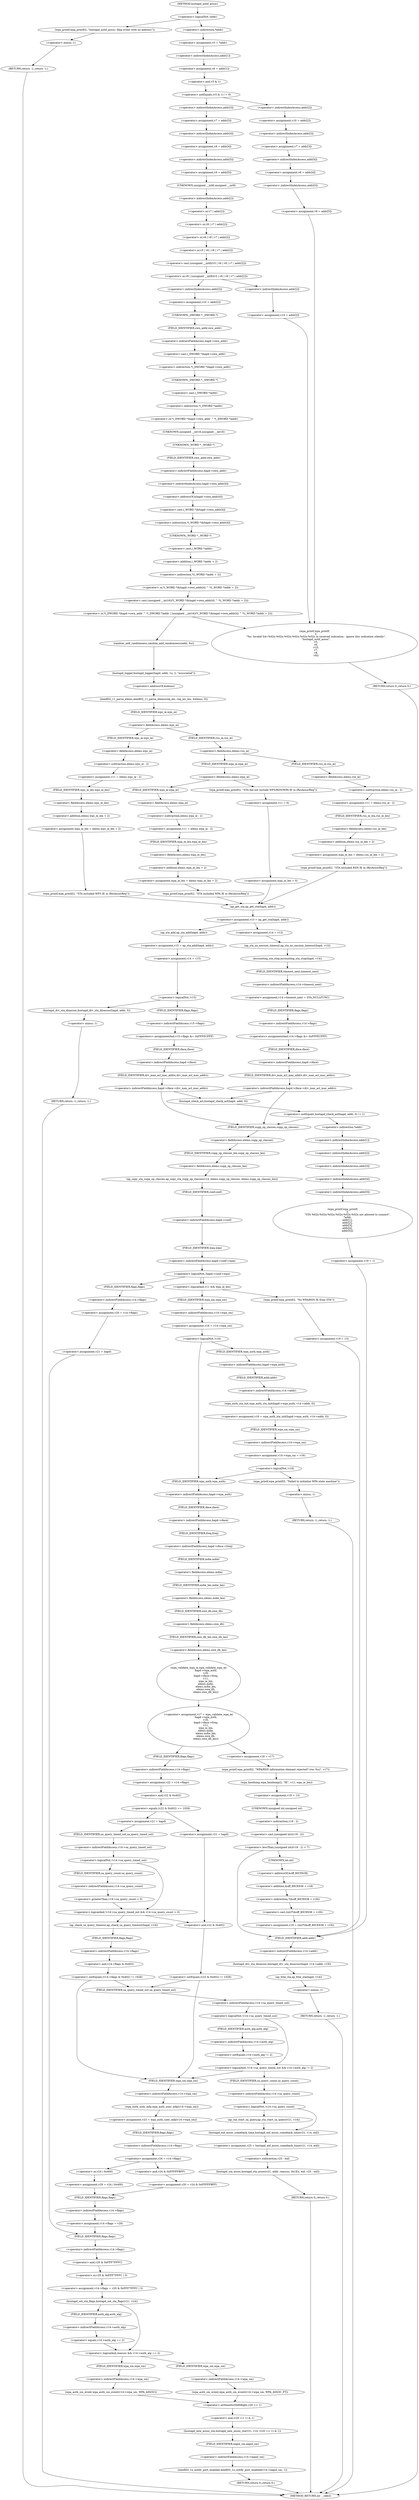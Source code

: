 digraph hostapd_notif_assoc {  
"1000155" [label = "(<operator>.logicalNot,!addr)" ]
"1000158" [label = "(wpa_printf,wpa_printf(2, \"hostapd_notif_assoc: Skip event with no address\"))" ]
"1000161" [label = "(RETURN,return -1;,return -1;)" ]
"1000162" [label = "(<operator>.minus,-1)" ]
"1000164" [label = "(<operator>.assignment,v5 = *addr)" ]
"1000166" [label = "(<operator>.indirection,*addr)" ]
"1000168" [label = "(<operator>.assignment,v6 = addr[1])" ]
"1000170" [label = "(<operator>.indirectIndexAccess,addr[1])" ]
"1000174" [label = "(<operator>.notEquals,(v5 & 1) != 0)" ]
"1000175" [label = "(<operator>.and,v5 & 1)" ]
"1000180" [label = "(<operator>.assignment,v10 = addr[2])" ]
"1000182" [label = "(<operator>.indirectIndexAccess,addr[2])" ]
"1000185" [label = "(<operator>.assignment,v7 = addr[3])" ]
"1000187" [label = "(<operator>.indirectIndexAccess,addr[3])" ]
"1000190" [label = "(<operator>.assignment,v8 = addr[4])" ]
"1000192" [label = "(<operator>.indirectIndexAccess,addr[4])" ]
"1000195" [label = "(<operator>.assignment,v9 = addr[5])" ]
"1000197" [label = "(<operator>.indirectIndexAccess,addr[5])" ]
"1000202" [label = "(<operator>.assignment,v7 = addr[3])" ]
"1000204" [label = "(<operator>.indirectIndexAccess,addr[3])" ]
"1000207" [label = "(<operator>.assignment,v8 = addr[4])" ]
"1000209" [label = "(<operator>.indirectIndexAccess,addr[4])" ]
"1000212" [label = "(<operator>.assignment,v9 = addr[5])" ]
"1000214" [label = "(<operator>.indirectIndexAccess,addr[5])" ]
"1000218" [label = "(<operator>.or,v9 | (unsigned __int8)(v5 | v6 | v8 | v7 | addr[2]))" ]
"1000220" [label = "(<operator>.cast,(unsigned __int8)(v5 | v6 | v8 | v7 | addr[2]))" ]
"1000221" [label = "(UNKNOWN,unsigned __int8,unsigned __int8)" ]
"1000222" [label = "(<operator>.or,v5 | v6 | v8 | v7 | addr[2])" ]
"1000224" [label = "(<operator>.or,v6 | v8 | v7 | addr[2])" ]
"1000226" [label = "(<operator>.or,v8 | v7 | addr[2])" ]
"1000228" [label = "(<operator>.or,v7 | addr[2])" ]
"1000230" [label = "(<operator>.indirectIndexAccess,addr[2])" ]
"1000234" [label = "(<operator>.assignment,v10 = addr[2])" ]
"1000236" [label = "(<operator>.indirectIndexAccess,addr[2])" ]
"1000240" [label = "(<operator>.or,*(_DWORD *)hapd->own_addr ^ *(_DWORD *)addr | (unsigned __int16)(*(_WORD *)&hapd->own_addr[4] ^ *((_WORD *)addr + 2)))" ]
"1000241" [label = "(<operator>.or,*(_DWORD *)hapd->own_addr ^ *(_DWORD *)addr)" ]
"1000242" [label = "(<operator>.indirection,*(_DWORD *)hapd->own_addr)" ]
"1000243" [label = "(<operator>.cast,(_DWORD *)hapd->own_addr)" ]
"1000244" [label = "(UNKNOWN,_DWORD *,_DWORD *)" ]
"1000245" [label = "(<operator>.indirectFieldAccess,hapd->own_addr)" ]
"1000247" [label = "(FIELD_IDENTIFIER,own_addr,own_addr)" ]
"1000248" [label = "(<operator>.indirection,*(_DWORD *)addr)" ]
"1000249" [label = "(<operator>.cast,(_DWORD *)addr)" ]
"1000250" [label = "(UNKNOWN,_DWORD *,_DWORD *)" ]
"1000252" [label = "(<operator>.cast,(unsigned __int16)(*(_WORD *)&hapd->own_addr[4] ^ *((_WORD *)addr + 2)))" ]
"1000253" [label = "(UNKNOWN,unsigned __int16,unsigned __int16)" ]
"1000254" [label = "(<operator>.or,*(_WORD *)&hapd->own_addr[4] ^ *((_WORD *)addr + 2))" ]
"1000255" [label = "(<operator>.indirection,*(_WORD *)&hapd->own_addr[4])" ]
"1000256" [label = "(<operator>.cast,(_WORD *)&hapd->own_addr[4])" ]
"1000257" [label = "(UNKNOWN,_WORD *,_WORD *)" ]
"1000258" [label = "(<operator>.addressOf,&hapd->own_addr[4])" ]
"1000259" [label = "(<operator>.indirectIndexAccess,hapd->own_addr[4])" ]
"1000260" [label = "(<operator>.indirectFieldAccess,hapd->own_addr)" ]
"1000262" [label = "(FIELD_IDENTIFIER,own_addr,own_addr)" ]
"1000264" [label = "(<operator>.indirection,*((_WORD *)addr + 2))" ]
"1000265" [label = "(<operator>.addition,(_WORD *)addr + 2)" ]
"1000266" [label = "(<operator>.cast,(_WORD *)addr)" ]
"1000267" [label = "(UNKNOWN,_WORD *,_WORD *)" ]
"1000271" [label = "(random_add_randomness,random_add_randomness(addr, 6u))" ]
"1000274" [label = "(hostapd_logger,hostapd_logger(hapd, addr, 1u, 2, \"associated\"))" ]
"1000280" [label = "(ieee802_11_parse_elems,ieee802_11_parse_elems(req_ies, req_ies_len, &elems, 0))" ]
"1000283" [label = "(<operator>.addressOf,&elems)" ]
"1000287" [label = "(<operator>.fieldAccess,elems.wps_ie)" ]
"1000289" [label = "(FIELD_IDENTIFIER,wps_ie,wps_ie)" ]
"1000291" [label = "(<operator>.assignment,v11 = elems.wps_ie - 2)" ]
"1000293" [label = "(<operator>.subtraction,elems.wps_ie - 2)" ]
"1000294" [label = "(<operator>.fieldAccess,elems.wps_ie)" ]
"1000296" [label = "(FIELD_IDENTIFIER,wps_ie,wps_ie)" ]
"1000298" [label = "(<operator>.assignment,wpa_ie_len = elems.wps_ie_len + 2)" ]
"1000300" [label = "(<operator>.addition,elems.wps_ie_len + 2)" ]
"1000301" [label = "(<operator>.fieldAccess,elems.wps_ie_len)" ]
"1000303" [label = "(FIELD_IDENTIFIER,wps_ie_len,wps_ie_len)" ]
"1000305" [label = "(wpa_printf,wpa_printf(2, \"STA included WPS IE in (Re)AssocReq\"))" ]
"1000310" [label = "(<operator>.fieldAccess,elems.rsn_ie)" ]
"1000312" [label = "(FIELD_IDENTIFIER,rsn_ie,rsn_ie)" ]
"1000314" [label = "(<operator>.assignment,v11 = elems.rsn_ie - 2)" ]
"1000316" [label = "(<operator>.subtraction,elems.rsn_ie - 2)" ]
"1000317" [label = "(<operator>.fieldAccess,elems.rsn_ie)" ]
"1000319" [label = "(FIELD_IDENTIFIER,rsn_ie,rsn_ie)" ]
"1000321" [label = "(<operator>.assignment,wpa_ie_len = elems.rsn_ie_len + 2)" ]
"1000323" [label = "(<operator>.addition,elems.rsn_ie_len + 2)" ]
"1000324" [label = "(<operator>.fieldAccess,elems.rsn_ie_len)" ]
"1000326" [label = "(FIELD_IDENTIFIER,rsn_ie_len,rsn_ie_len)" ]
"1000328" [label = "(wpa_printf,wpa_printf(2, \"STA included RSN IE in (Re)AssocReq\"))" ]
"1000333" [label = "(<operator>.fieldAccess,elems.wpa_ie)" ]
"1000335" [label = "(FIELD_IDENTIFIER,wpa_ie,wpa_ie)" ]
"1000337" [label = "(<operator>.assignment,v11 = elems.wpa_ie - 2)" ]
"1000339" [label = "(<operator>.subtraction,elems.wpa_ie - 2)" ]
"1000340" [label = "(<operator>.fieldAccess,elems.wpa_ie)" ]
"1000342" [label = "(FIELD_IDENTIFIER,wpa_ie,wpa_ie)" ]
"1000344" [label = "(<operator>.assignment,wpa_ie_len = elems.wpa_ie_len + 2)" ]
"1000346" [label = "(<operator>.addition,elems.wpa_ie_len + 2)" ]
"1000347" [label = "(<operator>.fieldAccess,elems.wpa_ie_len)" ]
"1000349" [label = "(FIELD_IDENTIFIER,wpa_ie_len,wpa_ie_len)" ]
"1000351" [label = "(wpa_printf,wpa_printf(2, \"STA included WPA IE in (Re)AssocReq\"))" ]
"1000356" [label = "(wpa_printf,wpa_printf(2, \"STA did not include WPS/RSN/WPA IE in (Re)AssocReq\"))" ]
"1000359" [label = "(<operator>.assignment,v11 = 0)" ]
"1000362" [label = "(<operator>.assignment,wpa_ie_len = 0)" ]
"1000365" [label = "(<operator>.assignment,v13 = ap_get_sta(hapd, addr))" ]
"1000367" [label = "(ap_get_sta,ap_get_sta(hapd, addr))" ]
"1000373" [label = "(<operator>.assignment,v14 = v13)" ]
"1000376" [label = "(ap_sta_no_session_timeout,ap_sta_no_session_timeout(hapd, v13))" ]
"1000379" [label = "(accounting_sta_stop,accounting_sta_stop(hapd, v14))" ]
"1000382" [label = "(<operator>.assignment,v14->timeout_next = STA_NULLFUNC)" ]
"1000383" [label = "(<operator>.indirectFieldAccess,v14->timeout_next)" ]
"1000385" [label = "(FIELD_IDENTIFIER,timeout_next,timeout_next)" ]
"1000387" [label = "(<operators>.assignmentAnd,v14->flags &= 0xFFFECFFF)" ]
"1000388" [label = "(<operator>.indirectFieldAccess,v14->flags)" ]
"1000390" [label = "(FIELD_IDENTIFIER,flags,flags)" ]
"1000393" [label = "(<operator>.indirectFieldAccess,hapd->iface->drv_max_acl_mac_addrs)" ]
"1000394" [label = "(<operator>.indirectFieldAccess,hapd->iface)" ]
"1000396" [label = "(FIELD_IDENTIFIER,iface,iface)" ]
"1000397" [label = "(FIELD_IDENTIFIER,drv_max_acl_mac_addrs,drv_max_acl_mac_addrs)" ]
"1000401" [label = "(<operator>.assignment,v15 = ap_sta_add(hapd, addr))" ]
"1000403" [label = "(ap_sta_add,ap_sta_add(hapd, addr))" ]
"1000406" [label = "(<operator>.assignment,v14 = v15)" ]
"1000410" [label = "(<operator>.logicalNot,!v15)" ]
"1000413" [label = "(hostapd_drv_sta_disassoc,hostapd_drv_sta_disassoc(hapd, addr, 5))" ]
"1000417" [label = "(RETURN,return -1;,return -1;)" ]
"1000418" [label = "(<operator>.minus,-1)" ]
"1000420" [label = "(<operators>.assignmentAnd,v15->flags &= 0xFFFECFFF)" ]
"1000421" [label = "(<operator>.indirectFieldAccess,v15->flags)" ]
"1000423" [label = "(FIELD_IDENTIFIER,flags,flags)" ]
"1000426" [label = "(<operator>.indirectFieldAccess,hapd->iface->drv_max_acl_mac_addrs)" ]
"1000427" [label = "(<operator>.indirectFieldAccess,hapd->iface)" ]
"1000429" [label = "(FIELD_IDENTIFIER,iface,iface)" ]
"1000430" [label = "(FIELD_IDENTIFIER,drv_max_acl_mac_addrs,drv_max_acl_mac_addrs)" ]
"1000433" [label = "(<operator>.notEquals,hostapd_check_acl(hapd, addr, 0) != 1)" ]
"1000434" [label = "(hostapd_check_acl,hostapd_check_acl(hapd, addr, 0))" ]
"1000440" [label = "(wpa_printf,wpa_printf(\n            3,\n            \"STA %02x:%02x:%02x:%02x:%02x:%02x not allowed to connect\",\n            *addr,\n            addr[1],\n            addr[2],\n            addr[3],\n            addr[4],\n            addr[5]))" ]
"1000443" [label = "(<operator>.indirection,*addr)" ]
"1000445" [label = "(<operator>.indirectIndexAccess,addr[1])" ]
"1000448" [label = "(<operator>.indirectIndexAccess,addr[2])" ]
"1000451" [label = "(<operator>.indirectIndexAccess,addr[3])" ]
"1000454" [label = "(<operator>.indirectIndexAccess,addr[4])" ]
"1000457" [label = "(<operator>.indirectIndexAccess,addr[5])" ]
"1000460" [label = "(<operator>.assignment,v19 = 1)" ]
"1000465" [label = "(ap_copy_sta_supp_op_classes,ap_copy_sta_supp_op_classes(v14, elems.supp_op_classes, elems.supp_op_classes_len))" ]
"1000467" [label = "(<operator>.fieldAccess,elems.supp_op_classes)" ]
"1000469" [label = "(FIELD_IDENTIFIER,supp_op_classes,supp_op_classes)" ]
"1000470" [label = "(<operator>.fieldAccess,elems.supp_op_classes_len)" ]
"1000472" [label = "(FIELD_IDENTIFIER,supp_op_classes_len,supp_op_classes_len)" ]
"1000474" [label = "(<operator>.logicalNot,!hapd->conf->wpa)" ]
"1000475" [label = "(<operator>.indirectFieldAccess,hapd->conf->wpa)" ]
"1000476" [label = "(<operator>.indirectFieldAccess,hapd->conf)" ]
"1000478" [label = "(FIELD_IDENTIFIER,conf,conf)" ]
"1000479" [label = "(FIELD_IDENTIFIER,wpa,wpa)" ]
"1000481" [label = "(<operator>.assignment,v20 = v14->flags)" ]
"1000483" [label = "(<operator>.indirectFieldAccess,v14->flags)" ]
"1000485" [label = "(FIELD_IDENTIFIER,flags,flags)" ]
"1000486" [label = "(<operator>.assignment,v21 = hapd)" ]
"1000491" [label = "(<operator>.logicalAnd,v11 && wpa_ie_len)" ]
"1000495" [label = "(<operator>.assignment,v16 = v14->wpa_sm)" ]
"1000497" [label = "(<operator>.indirectFieldAccess,v14->wpa_sm)" ]
"1000499" [label = "(FIELD_IDENTIFIER,wpa_sm,wpa_sm)" ]
"1000501" [label = "(<operator>.logicalNot,!v16)" ]
"1000504" [label = "(<operator>.assignment,v16 = wpa_auth_sta_init(hapd->wpa_auth, v14->addr, 0))" ]
"1000506" [label = "(wpa_auth_sta_init,wpa_auth_sta_init(hapd->wpa_auth, v14->addr, 0))" ]
"1000507" [label = "(<operator>.indirectFieldAccess,hapd->wpa_auth)" ]
"1000509" [label = "(FIELD_IDENTIFIER,wpa_auth,wpa_auth)" ]
"1000510" [label = "(<operator>.indirectFieldAccess,v14->addr)" ]
"1000512" [label = "(FIELD_IDENTIFIER,addr,addr)" ]
"1000514" [label = "(<operator>.assignment,v14->wpa_sm = v16)" ]
"1000515" [label = "(<operator>.indirectFieldAccess,v14->wpa_sm)" ]
"1000517" [label = "(FIELD_IDENTIFIER,wpa_sm,wpa_sm)" ]
"1000520" [label = "(<operator>.logicalNot,!v16)" ]
"1000523" [label = "(wpa_printf,wpa_printf(5, \"Failed to initialize WPA state machine\"))" ]
"1000526" [label = "(RETURN,return -1;,return -1;)" ]
"1000527" [label = "(<operator>.minus,-1)" ]
"1000529" [label = "(<operator>.assignment,v17 = wpa_validate_wpa_ie(\n                  hapd->wpa_auth,\n                  v16,\n                  hapd->iface->freq,\n                  v11,\n                  wpa_ie_len,\n                  elems.mdie,\n                  elems.mdie_len,\n                  elems.owe_dh,\n                  elems.owe_dh_len))" ]
"1000531" [label = "(wpa_validate_wpa_ie,wpa_validate_wpa_ie(\n                  hapd->wpa_auth,\n                  v16,\n                  hapd->iface->freq,\n                  v11,\n                  wpa_ie_len,\n                  elems.mdie,\n                  elems.mdie_len,\n                  elems.owe_dh,\n                  elems.owe_dh_len))" ]
"1000532" [label = "(<operator>.indirectFieldAccess,hapd->wpa_auth)" ]
"1000534" [label = "(FIELD_IDENTIFIER,wpa_auth,wpa_auth)" ]
"1000536" [label = "(<operator>.indirectFieldAccess,hapd->iface->freq)" ]
"1000537" [label = "(<operator>.indirectFieldAccess,hapd->iface)" ]
"1000539" [label = "(FIELD_IDENTIFIER,iface,iface)" ]
"1000540" [label = "(FIELD_IDENTIFIER,freq,freq)" ]
"1000543" [label = "(<operator>.fieldAccess,elems.mdie)" ]
"1000545" [label = "(FIELD_IDENTIFIER,mdie,mdie)" ]
"1000546" [label = "(<operator>.fieldAccess,elems.mdie_len)" ]
"1000548" [label = "(FIELD_IDENTIFIER,mdie_len,mdie_len)" ]
"1000549" [label = "(<operator>.fieldAccess,elems.owe_dh)" ]
"1000551" [label = "(FIELD_IDENTIFIER,owe_dh,owe_dh)" ]
"1000552" [label = "(<operator>.fieldAccess,elems.owe_dh_len)" ]
"1000554" [label = "(FIELD_IDENTIFIER,owe_dh_len,owe_dh_len)" ]
"1000558" [label = "(<operator>.assignment,v18 = v17)" ]
"1000561" [label = "(wpa_printf,wpa_printf(2, \"WPA/RSN information element rejected? (res %u)\", v17))" ]
"1000565" [label = "(wpa_hexdump,wpa_hexdump(2, \"IE\", v11, wpa_ie_len))" ]
"1000570" [label = "(<operator>.assignment,v19 = 13)" ]
"1000574" [label = "(<operator>.lessThan,(unsigned int)(v18 - 2) < 7)" ]
"1000575" [label = "(<operator>.cast,(unsigned int)(v18 - 2))" ]
"1000576" [label = "(UNKNOWN,unsigned int,unsigned int)" ]
"1000577" [label = "(<operator>.subtraction,v18 - 2)" ]
"1000581" [label = "(<operator>.assignment,v19 = (int)*(&off_80CE638 + v18))" ]
"1000583" [label = "(<operator>.cast,(int)*(&off_80CE638 + v18))" ]
"1000584" [label = "(UNKNOWN,int,int)" ]
"1000585" [label = "(<operator>.indirection,*(&off_80CE638 + v18))" ]
"1000586" [label = "(<operator>.addition,&off_80CE638 + v18)" ]
"1000587" [label = "(<operator>.addressOf,&off_80CE638)" ]
"1000591" [label = "(<operator>.assignment,v22 = v14->flags)" ]
"1000593" [label = "(<operator>.indirectFieldAccess,v14->flags)" ]
"1000595" [label = "(FIELD_IDENTIFIER,flags,flags)" ]
"1000597" [label = "(<operator>.equals,(v22 & 0x402) == 1026)" ]
"1000598" [label = "(<operator>.and,v22 & 0x402)" ]
"1000603" [label = "(<operator>.assignment,v21 = hapd)" ]
"1000607" [label = "(<operator>.logicalAnd,!v14->sa_query_timed_out && v14->sa_query_count > 0)" ]
"1000608" [label = "(<operator>.logicalNot,!v14->sa_query_timed_out)" ]
"1000609" [label = "(<operator>.indirectFieldAccess,v14->sa_query_timed_out)" ]
"1000611" [label = "(FIELD_IDENTIFIER,sa_query_timed_out,sa_query_timed_out)" ]
"1000612" [label = "(<operator>.greaterThan,v14->sa_query_count > 0)" ]
"1000613" [label = "(<operator>.indirectFieldAccess,v14->sa_query_count)" ]
"1000615" [label = "(FIELD_IDENTIFIER,sa_query_count,sa_query_count)" ]
"1000618" [label = "(ap_check_sa_query_timeout,ap_check_sa_query_timeout(hapd, v14))" ]
"1000622" [label = "(<operator>.notEquals,(v14->flags & 0x402) != 1026)" ]
"1000623" [label = "(<operator>.and,v14->flags & 0x402)" ]
"1000624" [label = "(<operator>.indirectFieldAccess,v14->flags)" ]
"1000626" [label = "(FIELD_IDENTIFIER,flags,flags)" ]
"1000633" [label = "(<operator>.assignment,v21 = hapd)" ]
"1000637" [label = "(<operator>.notEquals,(v22 & 0x402) != 1026)" ]
"1000638" [label = "(<operator>.and,v22 & 0x402)" ]
"1000644" [label = "(<operator>.assignment,v23 = wpa_auth_uses_mfp(v14->wpa_sm))" ]
"1000646" [label = "(wpa_auth_uses_mfp,wpa_auth_uses_mfp(v14->wpa_sm))" ]
"1000647" [label = "(<operator>.indirectFieldAccess,v14->wpa_sm)" ]
"1000649" [label = "(FIELD_IDENTIFIER,wpa_sm,wpa_sm)" ]
"1000650" [label = "(<operator>.assignment,v24 = v14->flags)" ]
"1000652" [label = "(<operator>.indirectFieldAccess,v14->flags)" ]
"1000654" [label = "(FIELD_IDENTIFIER,flags,flags)" ]
"1000657" [label = "(<operator>.assignment,v20 = v24 | 0x400)" ]
"1000659" [label = "(<operator>.or,v24 | 0x400)" ]
"1000663" [label = "(<operator>.assignment,v20 = v24 & 0xFFFFFBFF)" ]
"1000665" [label = "(<operator>.and,v24 & 0xFFFFFBFF)" ]
"1000668" [label = "(<operator>.assignment,v14->flags = v20)" ]
"1000669" [label = "(<operator>.indirectFieldAccess,v14->flags)" ]
"1000671" [label = "(FIELD_IDENTIFIER,flags,flags)" ]
"1000674" [label = "(<operator>.assignment,v14->flags = v20 & 0xFFF7FFFC | 3)" ]
"1000675" [label = "(<operator>.indirectFieldAccess,v14->flags)" ]
"1000677" [label = "(FIELD_IDENTIFIER,flags,flags)" ]
"1000678" [label = "(<operator>.or,v20 & 0xFFF7FFFC | 3)" ]
"1000679" [label = "(<operator>.and,v20 & 0xFFF7FFFC)" ]
"1000683" [label = "(hostapd_set_sta_flags,hostapd_set_sta_flags(v21, v14))" ]
"1000687" [label = "(<operator>.logicalAnd,reassoc && v14->auth_alg == 2)" ]
"1000689" [label = "(<operator>.equals,v14->auth_alg == 2)" ]
"1000690" [label = "(<operator>.indirectFieldAccess,v14->auth_alg)" ]
"1000692" [label = "(FIELD_IDENTIFIER,auth_alg,auth_alg)" ]
"1000694" [label = "(wpa_auth_sm_event,wpa_auth_sm_event(v14->wpa_sm, WPA_ASSOC_FT))" ]
"1000695" [label = "(<operator>.indirectFieldAccess,v14->wpa_sm)" ]
"1000697" [label = "(FIELD_IDENTIFIER,wpa_sm,wpa_sm)" ]
"1000700" [label = "(wpa_auth_sm_event,wpa_auth_sm_event(v14->wpa_sm, WPA_ASSOC))" ]
"1000701" [label = "(<operator>.indirectFieldAccess,v14->wpa_sm)" ]
"1000703" [label = "(FIELD_IDENTIFIER,wpa_sm,wpa_sm)" ]
"1000705" [label = "(hostapd_new_assoc_sta,hostapd_new_assoc_sta(v21, v14, (v20 >> 1) & 1))" ]
"1000708" [label = "(<operator>.and,(v20 >> 1) & 1)" ]
"1000709" [label = "(<operator>.arithmeticShiftRight,v20 >> 1)" ]
"1000713" [label = "(ieee802_1x_notify_port_enabled,ieee802_1x_notify_port_enabled(v14->eapol_sm, 1))" ]
"1000714" [label = "(<operator>.indirectFieldAccess,v14->eapol_sm)" ]
"1000716" [label = "(FIELD_IDENTIFIER,eapol_sm,eapol_sm)" ]
"1000718" [label = "(RETURN,return 0;,return 0;)" ]
"1000722" [label = "(<operator>.logicalAnd,!v14->sa_query_timed_out && v14->auth_alg != 2)" ]
"1000723" [label = "(<operator>.logicalNot,!v14->sa_query_timed_out)" ]
"1000724" [label = "(<operator>.indirectFieldAccess,v14->sa_query_timed_out)" ]
"1000726" [label = "(FIELD_IDENTIFIER,sa_query_timed_out,sa_query_timed_out)" ]
"1000727" [label = "(<operator>.notEquals,v14->auth_alg != 2)" ]
"1000728" [label = "(<operator>.indirectFieldAccess,v14->auth_alg)" ]
"1000730" [label = "(FIELD_IDENTIFIER,auth_alg,auth_alg)" ]
"1000734" [label = "(<operator>.logicalNot,!v14->sa_query_count)" ]
"1000735" [label = "(<operator>.indirectFieldAccess,v14->sa_query_count)" ]
"1000737" [label = "(FIELD_IDENTIFIER,sa_query_count,sa_query_count)" ]
"1000738" [label = "(ap_sta_start_sa_query,ap_sta_start_sa_query(v21, v14))" ]
"1000741" [label = "(<operator>.assignment,v25 = hostapd_eid_assoc_comeback_time(v21, v14, eid))" ]
"1000743" [label = "(hostapd_eid_assoc_comeback_time,hostapd_eid_assoc_comeback_time(v21, v14, eid))" ]
"1000747" [label = "(hostapd_sta_assoc,hostapd_sta_assoc(v21, addr, reassoc, 0x1Eu, eid, v25 - eid))" ]
"1000753" [label = "(<operator>.subtraction,v25 - eid)" ]
"1000756" [label = "(RETURN,return 0;,return 0;)" ]
"1000759" [label = "(wpa_printf,wpa_printf(2, \"No WPA/RSN IE from STA\"))" ]
"1000762" [label = "(<operator>.assignment,v19 = 13)" ]
"1000766" [label = "(hostapd_drv_sta_disassoc,hostapd_drv_sta_disassoc(hapd, v14->addr, v19))" ]
"1000768" [label = "(<operator>.indirectFieldAccess,v14->addr)" ]
"1000770" [label = "(FIELD_IDENTIFIER,addr,addr)" ]
"1000772" [label = "(ap_free_sta,ap_free_sta(hapd, v14))" ]
"1000775" [label = "(RETURN,return -1;,return -1;)" ]
"1000776" [label = "(<operator>.minus,-1)" ]
"1000780" [label = "(<operator>.assignment,v10 = addr[2])" ]
"1000782" [label = "(<operator>.indirectIndexAccess,addr[2])" ]
"1000785" [label = "(wpa_printf,wpa_printf(\n    2,\n    \"%s: Invalid SA=%02x:%02x:%02x:%02x:%02x:%02x in received indication - ignore this indication silently\",\n    \"hostapd_notif_assoc\",\n    v5,\n    v6,\n    v10,\n    v7,\n    v8,\n    v9))" ]
"1000795" [label = "(RETURN,return 0;,return 0;)" ]
"1000124" [label = "(METHOD,hostapd_notif_assoc)" ]
"1000797" [label = "(METHOD_RETURN,int __cdecl)" ]
  "1000155" -> "1000158" 
  "1000155" -> "1000166" 
  "1000158" -> "1000162" 
  "1000161" -> "1000797" 
  "1000162" -> "1000161" 
  "1000164" -> "1000170" 
  "1000166" -> "1000164" 
  "1000168" -> "1000175" 
  "1000170" -> "1000168" 
  "1000174" -> "1000182" 
  "1000174" -> "1000204" 
  "1000175" -> "1000174" 
  "1000180" -> "1000187" 
  "1000182" -> "1000180" 
  "1000185" -> "1000192" 
  "1000187" -> "1000185" 
  "1000190" -> "1000197" 
  "1000192" -> "1000190" 
  "1000195" -> "1000785" 
  "1000197" -> "1000195" 
  "1000202" -> "1000209" 
  "1000204" -> "1000202" 
  "1000207" -> "1000214" 
  "1000209" -> "1000207" 
  "1000212" -> "1000221" 
  "1000214" -> "1000212" 
  "1000218" -> "1000236" 
  "1000218" -> "1000782" 
  "1000220" -> "1000218" 
  "1000221" -> "1000230" 
  "1000222" -> "1000220" 
  "1000224" -> "1000222" 
  "1000226" -> "1000224" 
  "1000228" -> "1000226" 
  "1000230" -> "1000228" 
  "1000234" -> "1000244" 
  "1000236" -> "1000234" 
  "1000240" -> "1000271" 
  "1000240" -> "1000785" 
  "1000241" -> "1000253" 
  "1000242" -> "1000250" 
  "1000243" -> "1000242" 
  "1000244" -> "1000247" 
  "1000245" -> "1000243" 
  "1000247" -> "1000245" 
  "1000248" -> "1000241" 
  "1000249" -> "1000248" 
  "1000250" -> "1000249" 
  "1000252" -> "1000240" 
  "1000253" -> "1000257" 
  "1000254" -> "1000252" 
  "1000255" -> "1000267" 
  "1000256" -> "1000255" 
  "1000257" -> "1000262" 
  "1000258" -> "1000256" 
  "1000259" -> "1000258" 
  "1000260" -> "1000259" 
  "1000262" -> "1000260" 
  "1000264" -> "1000254" 
  "1000265" -> "1000264" 
  "1000266" -> "1000265" 
  "1000267" -> "1000266" 
  "1000271" -> "1000274" 
  "1000274" -> "1000283" 
  "1000280" -> "1000289" 
  "1000283" -> "1000280" 
  "1000287" -> "1000296" 
  "1000287" -> "1000312" 
  "1000289" -> "1000287" 
  "1000291" -> "1000303" 
  "1000293" -> "1000291" 
  "1000294" -> "1000293" 
  "1000296" -> "1000294" 
  "1000298" -> "1000305" 
  "1000300" -> "1000298" 
  "1000301" -> "1000300" 
  "1000303" -> "1000301" 
  "1000305" -> "1000367" 
  "1000310" -> "1000319" 
  "1000310" -> "1000335" 
  "1000312" -> "1000310" 
  "1000314" -> "1000326" 
  "1000316" -> "1000314" 
  "1000317" -> "1000316" 
  "1000319" -> "1000317" 
  "1000321" -> "1000328" 
  "1000323" -> "1000321" 
  "1000324" -> "1000323" 
  "1000326" -> "1000324" 
  "1000328" -> "1000367" 
  "1000333" -> "1000342" 
  "1000333" -> "1000356" 
  "1000335" -> "1000333" 
  "1000337" -> "1000349" 
  "1000339" -> "1000337" 
  "1000340" -> "1000339" 
  "1000342" -> "1000340" 
  "1000344" -> "1000351" 
  "1000346" -> "1000344" 
  "1000347" -> "1000346" 
  "1000349" -> "1000347" 
  "1000351" -> "1000367" 
  "1000356" -> "1000359" 
  "1000359" -> "1000362" 
  "1000362" -> "1000367" 
  "1000365" -> "1000373" 
  "1000365" -> "1000403" 
  "1000367" -> "1000365" 
  "1000373" -> "1000376" 
  "1000376" -> "1000379" 
  "1000379" -> "1000385" 
  "1000382" -> "1000390" 
  "1000383" -> "1000382" 
  "1000385" -> "1000383" 
  "1000387" -> "1000396" 
  "1000388" -> "1000387" 
  "1000390" -> "1000388" 
  "1000393" -> "1000469" 
  "1000393" -> "1000434" 
  "1000394" -> "1000397" 
  "1000396" -> "1000394" 
  "1000397" -> "1000393" 
  "1000401" -> "1000406" 
  "1000403" -> "1000401" 
  "1000406" -> "1000410" 
  "1000410" -> "1000413" 
  "1000410" -> "1000423" 
  "1000413" -> "1000418" 
  "1000417" -> "1000797" 
  "1000418" -> "1000417" 
  "1000420" -> "1000429" 
  "1000421" -> "1000420" 
  "1000423" -> "1000421" 
  "1000426" -> "1000469" 
  "1000426" -> "1000434" 
  "1000427" -> "1000430" 
  "1000429" -> "1000427" 
  "1000430" -> "1000426" 
  "1000433" -> "1000443" 
  "1000433" -> "1000469" 
  "1000434" -> "1000433" 
  "1000440" -> "1000460" 
  "1000443" -> "1000445" 
  "1000445" -> "1000448" 
  "1000448" -> "1000451" 
  "1000451" -> "1000454" 
  "1000454" -> "1000457" 
  "1000457" -> "1000440" 
  "1000460" -> "1000770" 
  "1000465" -> "1000478" 
  "1000467" -> "1000472" 
  "1000469" -> "1000467" 
  "1000470" -> "1000465" 
  "1000472" -> "1000470" 
  "1000474" -> "1000485" 
  "1000474" -> "1000491" 
  "1000474" -> "1000491" 
  "1000475" -> "1000474" 
  "1000476" -> "1000479" 
  "1000478" -> "1000476" 
  "1000479" -> "1000475" 
  "1000481" -> "1000486" 
  "1000483" -> "1000481" 
  "1000485" -> "1000483" 
  "1000486" -> "1000677" 
  "1000491" -> "1000499" 
  "1000491" -> "1000759" 
  "1000495" -> "1000501" 
  "1000497" -> "1000495" 
  "1000499" -> "1000497" 
  "1000501" -> "1000509" 
  "1000501" -> "1000534" 
  "1000504" -> "1000517" 
  "1000506" -> "1000504" 
  "1000507" -> "1000512" 
  "1000509" -> "1000507" 
  "1000510" -> "1000506" 
  "1000512" -> "1000510" 
  "1000514" -> "1000520" 
  "1000515" -> "1000514" 
  "1000517" -> "1000515" 
  "1000520" -> "1000523" 
  "1000520" -> "1000534" 
  "1000523" -> "1000527" 
  "1000526" -> "1000797" 
  "1000527" -> "1000526" 
  "1000529" -> "1000558" 
  "1000529" -> "1000595" 
  "1000531" -> "1000529" 
  "1000532" -> "1000539" 
  "1000534" -> "1000532" 
  "1000536" -> "1000545" 
  "1000537" -> "1000540" 
  "1000539" -> "1000537" 
  "1000540" -> "1000536" 
  "1000543" -> "1000548" 
  "1000545" -> "1000543" 
  "1000546" -> "1000551" 
  "1000548" -> "1000546" 
  "1000549" -> "1000554" 
  "1000551" -> "1000549" 
  "1000552" -> "1000531" 
  "1000554" -> "1000552" 
  "1000558" -> "1000561" 
  "1000561" -> "1000565" 
  "1000565" -> "1000570" 
  "1000570" -> "1000576" 
  "1000574" -> "1000584" 
  "1000574" -> "1000770" 
  "1000575" -> "1000574" 
  "1000576" -> "1000577" 
  "1000577" -> "1000575" 
  "1000581" -> "1000770" 
  "1000583" -> "1000581" 
  "1000584" -> "1000587" 
  "1000585" -> "1000583" 
  "1000586" -> "1000585" 
  "1000587" -> "1000586" 
  "1000591" -> "1000598" 
  "1000593" -> "1000591" 
  "1000595" -> "1000593" 
  "1000597" -> "1000603" 
  "1000597" -> "1000633" 
  "1000598" -> "1000597" 
  "1000603" -> "1000611" 
  "1000607" -> "1000618" 
  "1000607" -> "1000638" 
  "1000608" -> "1000607" 
  "1000608" -> "1000615" 
  "1000609" -> "1000608" 
  "1000611" -> "1000609" 
  "1000612" -> "1000607" 
  "1000613" -> "1000612" 
  "1000615" -> "1000613" 
  "1000618" -> "1000626" 
  "1000622" -> "1000649" 
  "1000622" -> "1000726" 
  "1000623" -> "1000622" 
  "1000624" -> "1000623" 
  "1000626" -> "1000624" 
  "1000633" -> "1000638" 
  "1000637" -> "1000649" 
  "1000637" -> "1000726" 
  "1000638" -> "1000637" 
  "1000644" -> "1000654" 
  "1000646" -> "1000644" 
  "1000647" -> "1000646" 
  "1000649" -> "1000647" 
  "1000650" -> "1000659" 
  "1000650" -> "1000665" 
  "1000652" -> "1000650" 
  "1000654" -> "1000652" 
  "1000657" -> "1000671" 
  "1000659" -> "1000657" 
  "1000663" -> "1000671" 
  "1000665" -> "1000663" 
  "1000668" -> "1000677" 
  "1000669" -> "1000668" 
  "1000671" -> "1000669" 
  "1000674" -> "1000683" 
  "1000675" -> "1000679" 
  "1000677" -> "1000675" 
  "1000678" -> "1000674" 
  "1000679" -> "1000678" 
  "1000683" -> "1000687" 
  "1000683" -> "1000692" 
  "1000687" -> "1000697" 
  "1000687" -> "1000703" 
  "1000689" -> "1000687" 
  "1000690" -> "1000689" 
  "1000692" -> "1000690" 
  "1000694" -> "1000709" 
  "1000695" -> "1000694" 
  "1000697" -> "1000695" 
  "1000700" -> "1000709" 
  "1000701" -> "1000700" 
  "1000703" -> "1000701" 
  "1000705" -> "1000716" 
  "1000708" -> "1000705" 
  "1000709" -> "1000708" 
  "1000713" -> "1000718" 
  "1000714" -> "1000713" 
  "1000716" -> "1000714" 
  "1000718" -> "1000797" 
  "1000722" -> "1000737" 
  "1000722" -> "1000649" 
  "1000723" -> "1000722" 
  "1000723" -> "1000730" 
  "1000724" -> "1000723" 
  "1000726" -> "1000724" 
  "1000727" -> "1000722" 
  "1000728" -> "1000727" 
  "1000730" -> "1000728" 
  "1000734" -> "1000738" 
  "1000734" -> "1000743" 
  "1000735" -> "1000734" 
  "1000737" -> "1000735" 
  "1000738" -> "1000743" 
  "1000741" -> "1000753" 
  "1000743" -> "1000741" 
  "1000747" -> "1000756" 
  "1000753" -> "1000747" 
  "1000756" -> "1000797" 
  "1000759" -> "1000762" 
  "1000762" -> "1000770" 
  "1000766" -> "1000772" 
  "1000768" -> "1000766" 
  "1000770" -> "1000768" 
  "1000772" -> "1000776" 
  "1000775" -> "1000797" 
  "1000776" -> "1000775" 
  "1000780" -> "1000785" 
  "1000782" -> "1000780" 
  "1000785" -> "1000795" 
  "1000795" -> "1000797" 
  "1000124" -> "1000155" 
}
